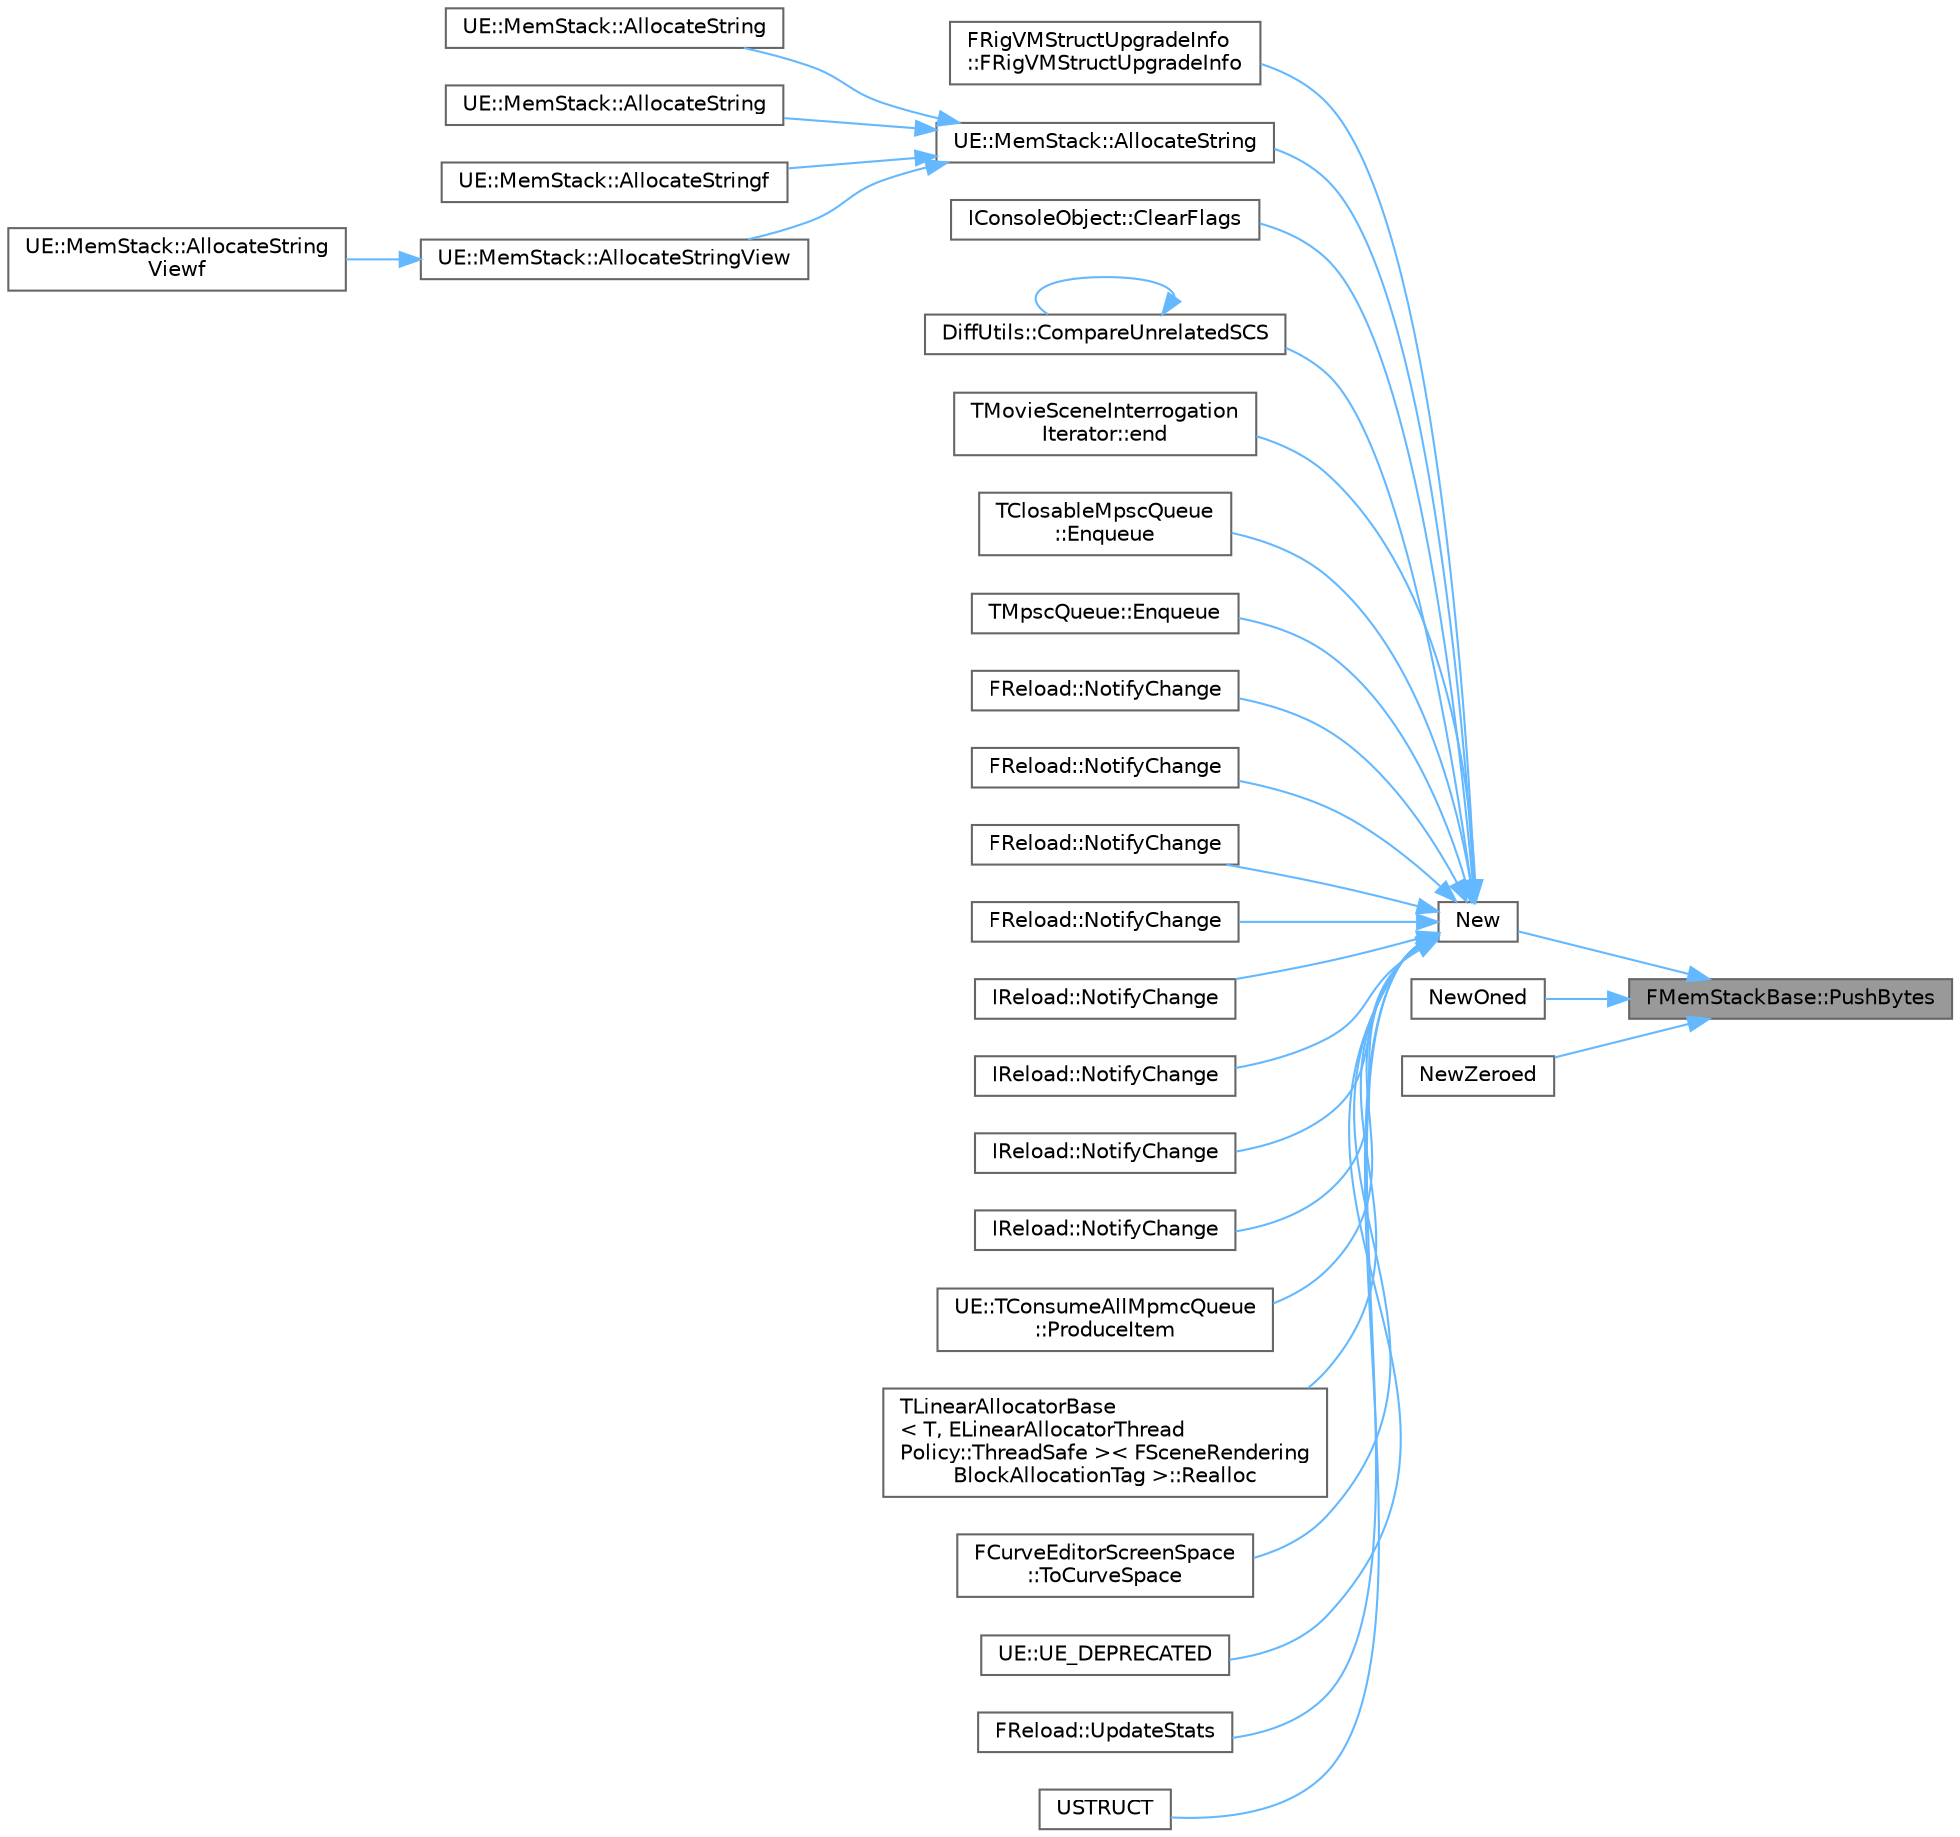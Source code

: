 digraph "FMemStackBase::PushBytes"
{
 // INTERACTIVE_SVG=YES
 // LATEX_PDF_SIZE
  bgcolor="transparent";
  edge [fontname=Helvetica,fontsize=10,labelfontname=Helvetica,labelfontsize=10];
  node [fontname=Helvetica,fontsize=10,shape=box,height=0.2,width=0.4];
  rankdir="RL";
  Node1 [id="Node000001",label="FMemStackBase::PushBytes",height=0.2,width=0.4,color="gray40", fillcolor="grey60", style="filled", fontcolor="black",tooltip=" "];
  Node1 -> Node2 [id="edge1_Node000001_Node000002",dir="back",color="steelblue1",style="solid",tooltip=" "];
  Node2 [id="Node000002",label="New",height=0.2,width=0.4,color="grey40", fillcolor="white", style="filled",URL="$d7/de0/MemStack_8h.html#a46518131691efca99c1054a2e51e01fe",tooltip=" "];
  Node2 -> Node3 [id="edge2_Node000002_Node000003",dir="back",color="steelblue1",style="solid",tooltip=" "];
  Node3 [id="Node000003",label="FRigVMStructUpgradeInfo\l::FRigVMStructUpgradeInfo",height=0.2,width=0.4,color="grey40", fillcolor="white", style="filled",URL="$de/d16/structFRigVMStructUpgradeInfo.html#a3119cbf00d1e9f96631f292a8007d1fe",tooltip=" "];
  Node2 -> Node4 [id="edge3_Node000002_Node000004",dir="back",color="steelblue1",style="solid",tooltip=" "];
  Node4 [id="Node000004",label="UE::MemStack::AllocateString",height=0.2,width=0.4,color="grey40", fillcolor="white", style="filled",URL="$d4/dda/namespaceUE_1_1MemStack.html#aea1ba8df8433cd71577df33360983ffa",tooltip=" "];
  Node4 -> Node5 [id="edge4_Node000004_Node000005",dir="back",color="steelblue1",style="solid",tooltip=" "];
  Node5 [id="Node000005",label="UE::MemStack::AllocateString",height=0.2,width=0.4,color="grey40", fillcolor="white", style="filled",URL="$d4/dda/namespaceUE_1_1MemStack.html#ab96d00d31df07e210e1f96d6ea44bc35",tooltip=" "];
  Node4 -> Node6 [id="edge5_Node000004_Node000006",dir="back",color="steelblue1",style="solid",tooltip=" "];
  Node6 [id="Node000006",label="UE::MemStack::AllocateString",height=0.2,width=0.4,color="grey40", fillcolor="white", style="filled",URL="$d4/dda/namespaceUE_1_1MemStack.html#a63d49a91b64a0b1c170b6335a01afbd3",tooltip=" "];
  Node4 -> Node7 [id="edge6_Node000004_Node000007",dir="back",color="steelblue1",style="solid",tooltip=" "];
  Node7 [id="Node000007",label="UE::MemStack::AllocateStringf",height=0.2,width=0.4,color="grey40", fillcolor="white", style="filled",URL="$d4/dda/namespaceUE_1_1MemStack.html#a6487e57e673e34d6fb1c9b36529e7a35",tooltip=" "];
  Node4 -> Node8 [id="edge7_Node000004_Node000008",dir="back",color="steelblue1",style="solid",tooltip=" "];
  Node8 [id="Node000008",label="UE::MemStack::AllocateStringView",height=0.2,width=0.4,color="grey40", fillcolor="white", style="filled",URL="$d4/dda/namespaceUE_1_1MemStack.html#a9f41b73e284d8f4d98a5bbee2db4d7b9",tooltip=" "];
  Node8 -> Node9 [id="edge8_Node000008_Node000009",dir="back",color="steelblue1",style="solid",tooltip=" "];
  Node9 [id="Node000009",label="UE::MemStack::AllocateString\lViewf",height=0.2,width=0.4,color="grey40", fillcolor="white", style="filled",URL="$d4/dda/namespaceUE_1_1MemStack.html#ac9409ba2ffbfd65c1c8832d542eab6c7",tooltip=" "];
  Node2 -> Node10 [id="edge9_Node000002_Node000010",dir="back",color="steelblue1",style="solid",tooltip=" "];
  Node10 [id="Node000010",label="IConsoleObject::ClearFlags",height=0.2,width=0.4,color="grey40", fillcolor="white", style="filled",URL="$d7/d0d/classIConsoleObject.html#acae2394c6249df02079b5964f9b2b08e",tooltip="Removes the specified flags in the internal state."];
  Node2 -> Node11 [id="edge10_Node000002_Node000011",dir="back",color="steelblue1",style="solid",tooltip=" "];
  Node11 [id="Node000011",label="DiffUtils::CompareUnrelatedSCS",height=0.2,width=0.4,color="grey40", fillcolor="white", style="filled",URL="$d8/d0d/namespaceDiffUtils.html#a86fd9e70dcd6013c674991fc01a95be0",tooltip=" "];
  Node11 -> Node11 [id="edge11_Node000011_Node000011",dir="back",color="steelblue1",style="solid",tooltip=" "];
  Node2 -> Node12 [id="edge12_Node000002_Node000012",dir="back",color="steelblue1",style="solid",tooltip=" "];
  Node12 [id="Node000012",label="TMovieSceneInterrogation\lIterator::end",height=0.2,width=0.4,color="grey40", fillcolor="white", style="filled",URL="$d5/d9e/structTMovieSceneInterrogationIterator.html#a5b9b49fbd7d4271bef3a84cc40118fe9",tooltip=" "];
  Node2 -> Node13 [id="edge13_Node000002_Node000013",dir="back",color="steelblue1",style="solid",tooltip=" "];
  Node13 [id="Node000013",label="TClosableMpscQueue\l::Enqueue",height=0.2,width=0.4,color="grey40", fillcolor="white", style="filled",URL="$dd/d6b/classTClosableMpscQueue.html#ae87447b21303ac616f3557752f2a6d7d",tooltip="Returns false if the queue is closed."];
  Node2 -> Node14 [id="edge14_Node000002_Node000014",dir="back",color="steelblue1",style="solid",tooltip=" "];
  Node14 [id="Node000014",label="TMpscQueue::Enqueue",height=0.2,width=0.4,color="grey40", fillcolor="white", style="filled",URL="$d1/d90/classTMpscQueue.html#aef6a2b34272073b39f975a773105d096",tooltip=" "];
  Node2 -> Node15 [id="edge15_Node000002_Node000015",dir="back",color="steelblue1",style="solid",tooltip=" "];
  Node15 [id="Node000015",label="FReload::NotifyChange",height=0.2,width=0.4,color="grey40", fillcolor="white", style="filled",URL="$db/dd7/classFReload.html#ae90fe5e1fb248015a5cfc7c5fb2f00d7",tooltip="Invoke to register a new or changed class, enumeration, or structure for re-instancing."];
  Node2 -> Node16 [id="edge16_Node000002_Node000016",dir="back",color="steelblue1",style="solid",tooltip=" "];
  Node16 [id="Node000016",label="FReload::NotifyChange",height=0.2,width=0.4,color="grey40", fillcolor="white", style="filled",URL="$db/dd7/classFReload.html#a9a667ffb53e14d6cf0a1a64f9ac21a26",tooltip=" "];
  Node2 -> Node17 [id="edge17_Node000002_Node000017",dir="back",color="steelblue1",style="solid",tooltip=" "];
  Node17 [id="Node000017",label="FReload::NotifyChange",height=0.2,width=0.4,color="grey40", fillcolor="white", style="filled",URL="$db/dd7/classFReload.html#a3cb623fa805b3e5c763c3c24dc8845a9",tooltip=" "];
  Node2 -> Node18 [id="edge18_Node000002_Node000018",dir="back",color="steelblue1",style="solid",tooltip=" "];
  Node18 [id="Node000018",label="FReload::NotifyChange",height=0.2,width=0.4,color="grey40", fillcolor="white", style="filled",URL="$db/dd7/classFReload.html#a38b031bf91fb74adbdba15e5bd6713a7",tooltip=" "];
  Node2 -> Node19 [id="edge19_Node000002_Node000019",dir="back",color="steelblue1",style="solid",tooltip=" "];
  Node19 [id="Node000019",label="IReload::NotifyChange",height=0.2,width=0.4,color="grey40", fillcolor="white", style="filled",URL="$d6/dac/classIReload.html#a204f908f43ca202910b308936fb1254f",tooltip="Invoke to register a new or changed class, enumeration, or structure for re-instancing."];
  Node2 -> Node20 [id="edge20_Node000002_Node000020",dir="back",color="steelblue1",style="solid",tooltip=" "];
  Node20 [id="Node000020",label="IReload::NotifyChange",height=0.2,width=0.4,color="grey40", fillcolor="white", style="filled",URL="$d6/dac/classIReload.html#a9a779820be87467a79eb12c1dd0c9a2c",tooltip=" "];
  Node2 -> Node21 [id="edge21_Node000002_Node000021",dir="back",color="steelblue1",style="solid",tooltip=" "];
  Node21 [id="Node000021",label="IReload::NotifyChange",height=0.2,width=0.4,color="grey40", fillcolor="white", style="filled",URL="$d6/dac/classIReload.html#a5b75a8169bc6a7747f580f46f84e2174",tooltip=" "];
  Node2 -> Node22 [id="edge22_Node000002_Node000022",dir="back",color="steelblue1",style="solid",tooltip=" "];
  Node22 [id="Node000022",label="IReload::NotifyChange",height=0.2,width=0.4,color="grey40", fillcolor="white", style="filled",URL="$d6/dac/classIReload.html#a6077a841b57ed751e1223593841cf5e4",tooltip=" "];
  Node2 -> Node23 [id="edge23_Node000002_Node000023",dir="back",color="steelblue1",style="solid",tooltip=" "];
  Node23 [id="Node000023",label="UE::TConsumeAllMpmcQueue\l::ProduceItem",height=0.2,width=0.4,color="grey40", fillcolor="white", style="filled",URL="$d4/d3d/classUE_1_1TConsumeAllMpmcQueue.html#af6f247426debb0c0578e2e1c0977236c",tooltip=" "];
  Node2 -> Node24 [id="edge24_Node000002_Node000024",dir="back",color="steelblue1",style="solid",tooltip=" "];
  Node24 [id="Node000024",label="TLinearAllocatorBase\l\< T, ELinearAllocatorThread\lPolicy::ThreadSafe \>\< FSceneRendering\lBlockAllocationTag \>::Realloc",height=0.2,width=0.4,color="grey40", fillcolor="white", style="filled",URL="$dd/d98/classTLinearAllocatorBase.html#a60ee8be234047cb8434cbbea242e7815",tooltip=" "];
  Node2 -> Node25 [id="edge25_Node000002_Node000025",dir="back",color="steelblue1",style="solid",tooltip=" "];
  Node25 [id="Node000025",label="FCurveEditorScreenSpace\l::ToCurveSpace",height=0.2,width=0.4,color="grey40", fillcolor="white", style="filled",URL="$d5/d47/structFCurveEditorScreenSpace.html#aae2ab1408b4e7fdc0fd1bc53cbc07816",tooltip="Transform this screen space into a curve space using the specified transform."];
  Node2 -> Node26 [id="edge26_Node000002_Node000026",dir="back",color="steelblue1",style="solid",tooltip=" "];
  Node26 [id="Node000026",label="UE::UE_DEPRECATED",height=0.2,width=0.4,color="grey40", fillcolor="white", style="filled",URL="$da/d75/namespaceUE.html#a5a64de33ca9646a67b0ba1d52c1b18b3",tooltip="WARNING: this queue can cause priority inversion or a livelock due to spinlocking in Deplete() method..."];
  Node2 -> Node27 [id="edge27_Node000002_Node000027",dir="back",color="steelblue1",style="solid",tooltip=" "];
  Node27 [id="Node000027",label="FReload::UpdateStats",height=0.2,width=0.4,color="grey40", fillcolor="white", style="filled",URL="$db/dd7/classFReload.html#a4d22984a55f93ff9f87d8bf9015cc3db",tooltip="Based on the pointers, update the given stat."];
  Node2 -> Node28 [id="edge28_Node000002_Node000028",dir="back",color="steelblue1",style="solid",tooltip=" "];
  Node28 [id="Node000028",label="USTRUCT",height=0.2,width=0.4,color="grey40", fillcolor="white", style="filled",URL="$d0/d71/AssetManagerSettings_8h.html#a96eb8697ec7abc68c87afff4dfce2e63",tooltip="Simple structure for redirecting an old asset name/path to a new one."];
  Node1 -> Node29 [id="edge29_Node000001_Node000029",dir="back",color="steelblue1",style="solid",tooltip=" "];
  Node29 [id="Node000029",label="NewOned",height=0.2,width=0.4,color="grey40", fillcolor="white", style="filled",URL="$d7/de0/MemStack_8h.html#a1f6f6114cd426d580b54844702c35ac8",tooltip=" "];
  Node1 -> Node30 [id="edge30_Node000001_Node000030",dir="back",color="steelblue1",style="solid",tooltip=" "];
  Node30 [id="Node000030",label="NewZeroed",height=0.2,width=0.4,color="grey40", fillcolor="white", style="filled",URL="$d7/de0/MemStack_8h.html#ad8ebca27cfbb3d39b75b5e72080d4db4",tooltip=" "];
}
